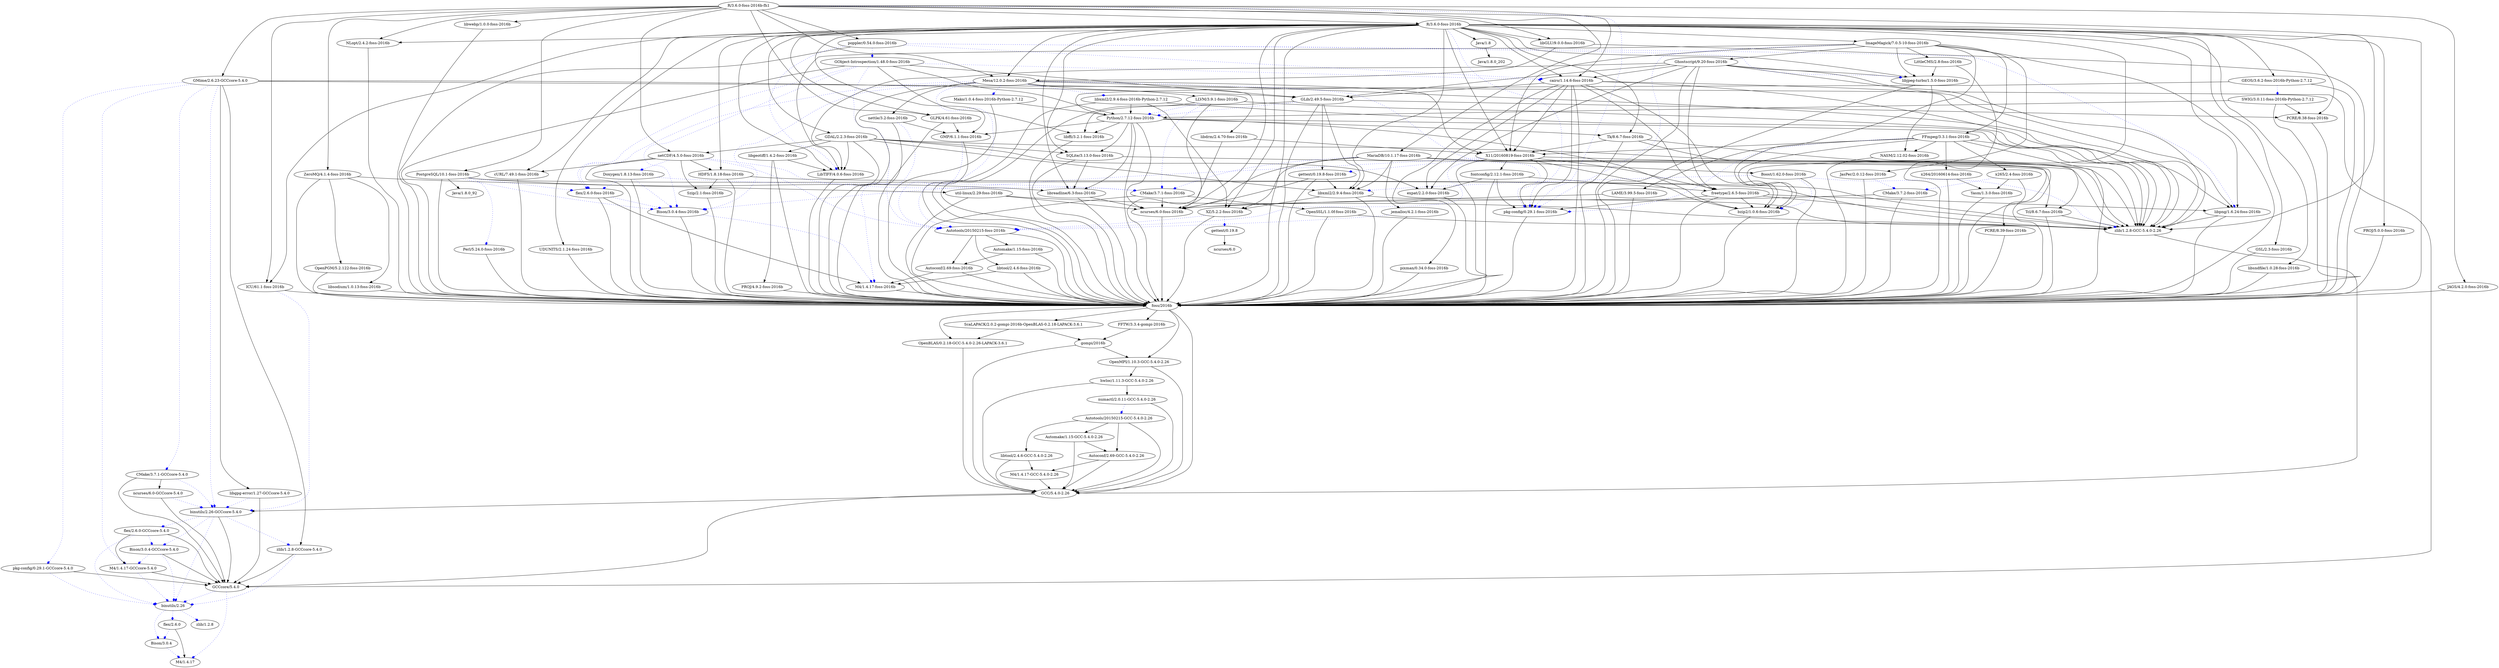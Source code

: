 digraph graphname {
"JAGS/4.2.0-foss-2016b";
"ImageMagick/7.0.5-10-foss-2016b";
"nettle/3.2-foss-2016b";
"Python/2.7.12-foss-2016b";
"M4/1.4.17";
"Yasm/1.3.0-foss-2016b";
"zlib/1.2.8";
"Bison/3.0.4";
"zlib/1.2.8-GCCcore-5.4.0";
"libtool/2.4.6-foss-2016b";
"Automake/1.15-foss-2016b";
"Java/1.8";
"pkg-config/0.29.1-foss-2016b";
"gettext/0.19.8";
"pkg-config/0.29.1-GCCcore-5.4.0";
"libwebp/1.0.0-foss-2016b";
"M4/1.4.17-GCCcore-5.4.0";
"GSL/2.3-foss-2016b";
"bzip2/1.0.6-foss-2016b";
"GMime/2.6.23-GCCcore-5.4.0";
"libtool/2.4.6-GCC-5.4.0-2.26";
"M4/1.4.17-GCC-5.4.0-2.26";
"ncurses/6.0-GCCcore-5.4.0";
"binutils/2.26";
"Bison/3.0.4-GCCcore-5.4.0";
"libsndfile/1.0.28-foss-2016b";
"binutils/2.26-GCCcore-5.4.0";
"ncurses/6.0";
"PROJ/4.9.2-foss-2016b";
"jemalloc/4.2.1-foss-2016b";
"GObject-Introspection/1.48.0-foss-2016b";
"util-linux/2.29-foss-2016b";
"OpenMPI/1.10.3-GCC-5.4.0-2.26";
"M4/1.4.17-foss-2016b";
"OpenPGM/5.2.122-foss-2016b";
"Ghostscript/9.20-foss-2016b";
"libGLU/9.0.0-foss-2016b";
"Autotools/20150215-GCC-5.4.0-2.26";
"Autotools/20150215-foss-2016b";
"Perl/5.24.0-foss-2016b";
"Tcl/8.6.7-foss-2016b";
"gompi/2016b";
"Autoconf/2.69-foss-2016b";
"PostgreSQL/10.1-foss-2016b";
"Mako/1.0.4-foss-2016b-Python-2.7.12";
"ScaLAPACK/2.0.2-gompi-2016b-OpenBLAS-0.2.18-LAPACK-3.6.1";
"Automake/1.15-GCC-5.4.0-2.26";
"SWIG/3.0.11-foss-2016b-Python-2.7.12";
"GCCcore/5.4.0";
"x264/20160614-foss-2016b";
"fontconfig/2.12.1-foss-2016b";
"netCDF/4.5.0-foss-2016b";
"GCC/5.4.0-2.26";
"GEOS/3.6.2-foss-2016b-Python-2.7.12";
"ZeroMQ/4.1.4-foss-2016b";
"GMP/6.1.1-foss-2016b";
"freetype/2.6.5-foss-2016b";
"flex/2.6.0";
"libreadline/6.3-foss-2016b";
"poppler/0.54.0-foss-2016b";
"flex/2.6.0-foss-2016b";
"x265/2.4-foss-2016b";
"pixman/0.34.0-foss-2016b";
"Bison/3.0.4-foss-2016b";
"Autoconf/2.69-GCC-5.4.0-2.26";
"CMake/3.7.1-foss-2016b";
"NLopt/2.4.2-foss-2016b";
"PCRE/8.38-foss-2016b";
"libgpg-error/1.27-GCCcore-5.4.0";
"LittleCMS/2.8-foss-2016b";
"GLib/2.49.5-foss-2016b";
"SQLite/3.13.0-foss-2016b";
"Java/1.8.0_92";
"JasPer/2.0.12-foss-2016b";
"libxml2/2.9.4-foss-2016b-Python-2.7.12";
"X11/20160819-foss-2016b";
"R/3.6.0-foss-2016b-fh1";
"PROJ/5.0.0-foss-2016b";
"CMake/3.7.1-GCCcore-5.4.0";
"Java/1.8.0_202";
"zlib/1.2.8-GCC-5.4.0-2.26";
"LLVM/3.9.1-foss-2016b";
"Szip/2.1-foss-2016b";
"libjpeg-turbo/1.5.0-foss-2016b";
"FFmpeg/3.3.1-foss-2016b";
"R/3.6.0-foss-2016b";
"cairo/1.14.6-foss-2016b";
"libpng/1.6.24-foss-2016b";
"Boost/1.62.0-foss-2016b";
"hwloc/1.11.3-GCC-5.4.0-2.26";
"UDUNITS/2.1.24-foss-2016b";
"GLPK/4.61-foss-2016b";
"Doxygen/1.8.13-foss-2016b";
"MariaDB/10.1.17-foss-2016b";
"CMake/3.7.2-foss-2016b";
"XZ/5.2.2-foss-2016b";
"LAME/3.99.5-foss-2016b";
"expat/2.2.0-foss-2016b";
"cURL/7.49.1-foss-2016b";
"libsodium/1.0.13-foss-2016b";
"GDAL/2.2.3-foss-2016b";
"Tk/8.6.7-foss-2016b";
"Mesa/12.0.2-foss-2016b";
"flex/2.6.0-GCCcore-5.4.0";
"PCRE/8.39-foss-2016b";
"HDF5/1.8.18-foss-2016b";
"libdrm/2.4.70-foss-2016b";
"libxml2/2.9.4-foss-2016b";
"ICU/61.1-foss-2016b";
"libffi/3.2.1-foss-2016b";
"NASM/2.12.02-foss-2016b";
"gettext/0.19.8-foss-2016b";
"foss/2016b";
"libgeotiff/1.4.2-foss-2016b";
"OpenSSL/1.1.0f-foss-2016b";
"numactl/2.0.11-GCC-5.4.0-2.26";
"ncurses/6.0-foss-2016b";
"FFTW/3.3.4-gompi-2016b";
"LibTIFF/4.0.6-foss-2016b";
"OpenBLAS/0.2.18-GCC-5.4.0-2.26-LAPACK-3.6.1";
"JAGS/4.2.0-foss-2016b" -> "foss/2016b";
"ImageMagick/7.0.5-10-foss-2016b" -> "bzip2/1.0.6-foss-2016b";
"ImageMagick/7.0.5-10-foss-2016b" -> "X11/20160819-foss-2016b";
"ImageMagick/7.0.5-10-foss-2016b" -> "Ghostscript/9.20-foss-2016b";
"ImageMagick/7.0.5-10-foss-2016b" -> "JasPer/2.0.12-foss-2016b";
"ImageMagick/7.0.5-10-foss-2016b" -> "libjpeg-turbo/1.5.0-foss-2016b";
"ImageMagick/7.0.5-10-foss-2016b" -> "LibTIFF/4.0.6-foss-2016b";
"ImageMagick/7.0.5-10-foss-2016b" -> "LittleCMS/2.8-foss-2016b";
"ImageMagick/7.0.5-10-foss-2016b" -> "FFmpeg/3.3.1-foss-2016b";
"ImageMagick/7.0.5-10-foss-2016b" -> "pkg-config/0.29.1-foss-2016b"  [color=blue, style=dotted, arrowhead=diamond];
"ImageMagick/7.0.5-10-foss-2016b" -> "foss/2016b";
"nettle/3.2-foss-2016b" -> "GMP/6.1.1-foss-2016b";
"nettle/3.2-foss-2016b" -> "M4/1.4.17-foss-2016b"  [color=blue, style=dotted, arrowhead=diamond];
"nettle/3.2-foss-2016b" -> "foss/2016b";
"Python/2.7.12-foss-2016b" -> "bzip2/1.0.6-foss-2016b";
"Python/2.7.12-foss-2016b" -> "zlib/1.2.8-GCC-5.4.0-2.26";
"Python/2.7.12-foss-2016b" -> "libreadline/6.3-foss-2016b";
"Python/2.7.12-foss-2016b" -> "ncurses/6.0-foss-2016b";
"Python/2.7.12-foss-2016b" -> "SQLite/3.13.0-foss-2016b";
"Python/2.7.12-foss-2016b" -> "Tk/8.6.7-foss-2016b";
"Python/2.7.12-foss-2016b" -> "GMP/6.1.1-foss-2016b";
"Python/2.7.12-foss-2016b" -> "libffi/3.2.1-foss-2016b";
"Python/2.7.12-foss-2016b" -> "foss/2016b";
"Yasm/1.3.0-foss-2016b" -> "foss/2016b";
"Bison/3.0.4" -> "M4/1.4.17"  [color=blue, style=dotted, arrowhead=diamond];
"zlib/1.2.8-GCCcore-5.4.0" -> "binutils/2.26"  [color=blue, style=dotted, arrowhead=diamond];
"zlib/1.2.8-GCCcore-5.4.0" -> "GCCcore/5.4.0";
"libtool/2.4.6-foss-2016b" -> "M4/1.4.17-foss-2016b";
"libtool/2.4.6-foss-2016b" -> "foss/2016b";
"Automake/1.15-foss-2016b" -> "Autoconf/2.69-foss-2016b";
"Automake/1.15-foss-2016b" -> "foss/2016b";
"Java/1.8" -> "Java/1.8.0_202";
"pkg-config/0.29.1-foss-2016b" -> "foss/2016b";
"gettext/0.19.8" -> "ncurses/6.0";
"pkg-config/0.29.1-GCCcore-5.4.0" -> "binutils/2.26"  [color=blue, style=dotted, arrowhead=diamond];
"pkg-config/0.29.1-GCCcore-5.4.0" -> "GCCcore/5.4.0";
"libwebp/1.0.0-foss-2016b" -> "foss/2016b";
"M4/1.4.17-GCCcore-5.4.0" -> "binutils/2.26"  [color=blue, style=dotted, arrowhead=diamond];
"M4/1.4.17-GCCcore-5.4.0" -> "GCCcore/5.4.0";
"GSL/2.3-foss-2016b" -> "foss/2016b";
"bzip2/1.0.6-foss-2016b" -> "foss/2016b";
"GMime/2.6.23-GCCcore-5.4.0" -> "GLib/2.49.5-foss-2016b";
"GMime/2.6.23-GCCcore-5.4.0" -> "zlib/1.2.8-GCCcore-5.4.0";
"GMime/2.6.23-GCCcore-5.4.0" -> "libgpg-error/1.27-GCCcore-5.4.0";
"GMime/2.6.23-GCCcore-5.4.0" -> "M4/1.4.17-GCCcore-5.4.0"  [color=blue, style=dotted, arrowhead=diamond];
"GMime/2.6.23-GCCcore-5.4.0" -> "CMake/3.7.1-GCCcore-5.4.0"  [color=blue, style=dotted, arrowhead=diamond];
"GMime/2.6.23-GCCcore-5.4.0" -> "binutils/2.26-GCCcore-5.4.0"  [color=blue, style=dotted, arrowhead=diamond];
"GMime/2.6.23-GCCcore-5.4.0" -> "pkg-config/0.29.1-GCCcore-5.4.0"  [color=blue, style=dotted, arrowhead=diamond];
"GMime/2.6.23-GCCcore-5.4.0" -> "GCCcore/5.4.0";
"libtool/2.4.6-GCC-5.4.0-2.26" -> "M4/1.4.17-GCC-5.4.0-2.26";
"libtool/2.4.6-GCC-5.4.0-2.26" -> "GCC/5.4.0-2.26";
"M4/1.4.17-GCC-5.4.0-2.26" -> "GCC/5.4.0-2.26";
"ncurses/6.0-GCCcore-5.4.0" -> "binutils/2.26-GCCcore-5.4.0"  [color=blue, style=dotted, arrowhead=diamond];
"ncurses/6.0-GCCcore-5.4.0" -> "GCCcore/5.4.0";
"binutils/2.26" -> "flex/2.6.0"  [color=blue, style=dotted, arrowhead=diamond];
"binutils/2.26" -> "Bison/3.0.4"  [color=blue, style=dotted, arrowhead=diamond];
"binutils/2.26" -> "zlib/1.2.8"  [color=blue, style=dotted, arrowhead=diamond];
"Bison/3.0.4-GCCcore-5.4.0" -> "M4/1.4.17-GCCcore-5.4.0"  [color=blue, style=dotted, arrowhead=diamond];
"Bison/3.0.4-GCCcore-5.4.0" -> "binutils/2.26"  [color=blue, style=dotted, arrowhead=diamond];
"Bison/3.0.4-GCCcore-5.4.0" -> "GCCcore/5.4.0";
"libsndfile/1.0.28-foss-2016b" -> "foss/2016b";
"binutils/2.26-GCCcore-5.4.0" -> "flex/2.6.0-GCCcore-5.4.0"  [color=blue, style=dotted, arrowhead=diamond];
"binutils/2.26-GCCcore-5.4.0" -> "Bison/3.0.4-GCCcore-5.4.0"  [color=blue, style=dotted, arrowhead=diamond];
"binutils/2.26-GCCcore-5.4.0" -> "zlib/1.2.8-GCCcore-5.4.0"  [color=blue, style=dotted, arrowhead=diamond];
"binutils/2.26-GCCcore-5.4.0" -> "binutils/2.26"  [color=blue, style=dotted, arrowhead=diamond];
"binutils/2.26-GCCcore-5.4.0" -> "GCCcore/5.4.0";
"PROJ/4.9.2-foss-2016b" -> "foss/2016b";
"jemalloc/4.2.1-foss-2016b" -> "Autotools/20150215-foss-2016b"  [color=blue, style=dotted, arrowhead=diamond];
"jemalloc/4.2.1-foss-2016b" -> "foss/2016b";
"GObject-Introspection/1.48.0-foss-2016b" -> "Python/2.7.12-foss-2016b";
"GObject-Introspection/1.48.0-foss-2016b" -> "GLib/2.49.5-foss-2016b";
"GObject-Introspection/1.48.0-foss-2016b" -> "libffi/3.2.1-foss-2016b";
"GObject-Introspection/1.48.0-foss-2016b" -> "Autotools/20150215-foss-2016b"  [color=blue, style=dotted, arrowhead=diamond];
"GObject-Introspection/1.48.0-foss-2016b" -> "flex/2.6.0-foss-2016b"  [color=blue, style=dotted, arrowhead=diamond];
"GObject-Introspection/1.48.0-foss-2016b" -> "Bison/3.0.4-foss-2016b"  [color=blue, style=dotted, arrowhead=diamond];
"GObject-Introspection/1.48.0-foss-2016b" -> "cairo/1.14.6-foss-2016b"  [color=blue, style=dotted, arrowhead=diamond];
"GObject-Introspection/1.48.0-foss-2016b" -> "foss/2016b";
"util-linux/2.29-foss-2016b" -> "ncurses/6.0-foss-2016b";
"util-linux/2.29-foss-2016b" -> "zlib/1.2.8-GCC-5.4.0-2.26";
"util-linux/2.29-foss-2016b" -> "foss/2016b";
"OpenMPI/1.10.3-GCC-5.4.0-2.26" -> "hwloc/1.11.3-GCC-5.4.0-2.26";
"OpenMPI/1.10.3-GCC-5.4.0-2.26" -> "GCC/5.4.0-2.26";
"M4/1.4.17-foss-2016b" -> "foss/2016b";
"OpenPGM/5.2.122-foss-2016b" -> "foss/2016b";
"Ghostscript/9.20-foss-2016b" -> "zlib/1.2.8-GCC-5.4.0-2.26";
"Ghostscript/9.20-foss-2016b" -> "libpng/1.6.24-foss-2016b";
"Ghostscript/9.20-foss-2016b" -> "freetype/2.6.5-foss-2016b";
"Ghostscript/9.20-foss-2016b" -> "libjpeg-turbo/1.5.0-foss-2016b";
"Ghostscript/9.20-foss-2016b" -> "expat/2.2.0-foss-2016b";
"Ghostscript/9.20-foss-2016b" -> "GLib/2.49.5-foss-2016b";
"Ghostscript/9.20-foss-2016b" -> "cairo/1.14.6-foss-2016b";
"Ghostscript/9.20-foss-2016b" -> "LibTIFF/4.0.6-foss-2016b";
"Ghostscript/9.20-foss-2016b" -> "foss/2016b";
"libGLU/9.0.0-foss-2016b" -> "Mesa/12.0.2-foss-2016b";
"libGLU/9.0.0-foss-2016b" -> "foss/2016b";
"Autotools/20150215-GCC-5.4.0-2.26" -> "Autoconf/2.69-GCC-5.4.0-2.26";
"Autotools/20150215-GCC-5.4.0-2.26" -> "Automake/1.15-GCC-5.4.0-2.26";
"Autotools/20150215-GCC-5.4.0-2.26" -> "libtool/2.4.6-GCC-5.4.0-2.26";
"Autotools/20150215-GCC-5.4.0-2.26" -> "GCC/5.4.0-2.26";
"Autotools/20150215-foss-2016b" -> "Autoconf/2.69-foss-2016b";
"Autotools/20150215-foss-2016b" -> "Automake/1.15-foss-2016b";
"Autotools/20150215-foss-2016b" -> "libtool/2.4.6-foss-2016b";
"Autotools/20150215-foss-2016b" -> "foss/2016b";
"Perl/5.24.0-foss-2016b" -> "foss/2016b";
"Tcl/8.6.7-foss-2016b" -> "zlib/1.2.8-GCC-5.4.0-2.26";
"Tcl/8.6.7-foss-2016b" -> "foss/2016b";
"gompi/2016b" -> "GCC/5.4.0-2.26";
"gompi/2016b" -> "OpenMPI/1.10.3-GCC-5.4.0-2.26";
"Autoconf/2.69-foss-2016b" -> "M4/1.4.17-foss-2016b";
"Autoconf/2.69-foss-2016b" -> "foss/2016b";
"PostgreSQL/10.1-foss-2016b" -> "Java/1.8.0_92";
"PostgreSQL/10.1-foss-2016b" -> "libreadline/6.3-foss-2016b";
"PostgreSQL/10.1-foss-2016b" -> "zlib/1.2.8-GCC-5.4.0-2.26";
"PostgreSQL/10.1-foss-2016b" -> "Bison/3.0.4-foss-2016b"  [color=blue, style=dotted, arrowhead=diamond];
"PostgreSQL/10.1-foss-2016b" -> "flex/2.6.0-foss-2016b"  [color=blue, style=dotted, arrowhead=diamond];
"PostgreSQL/10.1-foss-2016b" -> "Perl/5.24.0-foss-2016b"  [color=blue, style=dotted, arrowhead=diamond];
"PostgreSQL/10.1-foss-2016b" -> "foss/2016b";
"Mako/1.0.4-foss-2016b-Python-2.7.12" -> "Python/2.7.12-foss-2016b";
"Mako/1.0.4-foss-2016b-Python-2.7.12" -> "foss/2016b";
"ScaLAPACK/2.0.2-gompi-2016b-OpenBLAS-0.2.18-LAPACK-3.6.1" -> "OpenBLAS/0.2.18-GCC-5.4.0-2.26-LAPACK-3.6.1";
"ScaLAPACK/2.0.2-gompi-2016b-OpenBLAS-0.2.18-LAPACK-3.6.1" -> "gompi/2016b";
"Automake/1.15-GCC-5.4.0-2.26" -> "Autoconf/2.69-GCC-5.4.0-2.26";
"Automake/1.15-GCC-5.4.0-2.26" -> "GCC/5.4.0-2.26";
"SWIG/3.0.11-foss-2016b-Python-2.7.12" -> "Python/2.7.12-foss-2016b";
"SWIG/3.0.11-foss-2016b-Python-2.7.12" -> "PCRE/8.38-foss-2016b";
"SWIG/3.0.11-foss-2016b-Python-2.7.12" -> "foss/2016b";
"GCCcore/5.4.0" -> "binutils/2.26"  [color=blue, style=dotted, arrowhead=diamond];
"GCCcore/5.4.0" -> "M4/1.4.17"  [color=blue, style=dotted, arrowhead=diamond];
"x264/20160614-foss-2016b" -> "Yasm/1.3.0-foss-2016b";
"x264/20160614-foss-2016b" -> "foss/2016b";
"fontconfig/2.12.1-foss-2016b" -> "expat/2.2.0-foss-2016b";
"fontconfig/2.12.1-foss-2016b" -> "freetype/2.6.5-foss-2016b";
"fontconfig/2.12.1-foss-2016b" -> "pkg-config/0.29.1-foss-2016b";
"fontconfig/2.12.1-foss-2016b" -> "foss/2016b";
"netCDF/4.5.0-foss-2016b" -> "HDF5/1.8.18-foss-2016b";
"netCDF/4.5.0-foss-2016b" -> "cURL/7.49.1-foss-2016b";
"netCDF/4.5.0-foss-2016b" -> "Szip/2.1-foss-2016b";
"netCDF/4.5.0-foss-2016b" -> "Autotools/20150215-foss-2016b"  [color=blue, style=dotted, arrowhead=diamond];
"netCDF/4.5.0-foss-2016b" -> "CMake/3.7.1-foss-2016b"  [color=blue, style=dotted, arrowhead=diamond];
"netCDF/4.5.0-foss-2016b" -> "Doxygen/1.8.13-foss-2016b"  [color=blue, style=dotted, arrowhead=diamond];
"netCDF/4.5.0-foss-2016b" -> "foss/2016b";
"GCC/5.4.0-2.26" -> "GCCcore/5.4.0";
"GCC/5.4.0-2.26" -> "binutils/2.26-GCCcore-5.4.0";
"GEOS/3.6.2-foss-2016b-Python-2.7.12" -> "Python/2.7.12-foss-2016b";
"GEOS/3.6.2-foss-2016b-Python-2.7.12" -> "SWIG/3.0.11-foss-2016b-Python-2.7.12"  [color=blue, style=dotted, arrowhead=diamond];
"GEOS/3.6.2-foss-2016b-Python-2.7.12" -> "foss/2016b";
"ZeroMQ/4.1.4-foss-2016b" -> "OpenPGM/5.2.122-foss-2016b";
"ZeroMQ/4.1.4-foss-2016b" -> "util-linux/2.29-foss-2016b";
"ZeroMQ/4.1.4-foss-2016b" -> "libsodium/1.0.13-foss-2016b";
"ZeroMQ/4.1.4-foss-2016b" -> "foss/2016b";
"GMP/6.1.1-foss-2016b" -> "Autotools/20150215-foss-2016b"  [color=blue, style=dotted, arrowhead=diamond];
"GMP/6.1.1-foss-2016b" -> "foss/2016b";
"freetype/2.6.5-foss-2016b" -> "libpng/1.6.24-foss-2016b";
"freetype/2.6.5-foss-2016b" -> "bzip2/1.0.6-foss-2016b";
"freetype/2.6.5-foss-2016b" -> "zlib/1.2.8-GCC-5.4.0-2.26";
"freetype/2.6.5-foss-2016b" -> "pkg-config/0.29.1-foss-2016b";
"freetype/2.6.5-foss-2016b" -> "foss/2016b";
"flex/2.6.0" -> "M4/1.4.17";
"flex/2.6.0" -> "Bison/3.0.4"  [color=blue, style=dotted, arrowhead=diamond];
"libreadline/6.3-foss-2016b" -> "ncurses/6.0-foss-2016b";
"libreadline/6.3-foss-2016b" -> "foss/2016b";
"poppler/0.54.0-foss-2016b" -> "cairo/1.14.6-foss-2016b"  [color=blue, style=dotted, arrowhead=diamond];
"poppler/0.54.0-foss-2016b" -> "GObject-Introspection/1.48.0-foss-2016b"  [color=blue, style=dotted, arrowhead=diamond];
"poppler/0.54.0-foss-2016b" -> "libjpeg-turbo/1.5.0-foss-2016b"  [color=blue, style=dotted, arrowhead=diamond];
"poppler/0.54.0-foss-2016b" -> "libpng/1.6.24-foss-2016b"  [color=blue, style=dotted, arrowhead=diamond];
"poppler/0.54.0-foss-2016b" -> "LibTIFF/4.0.6-foss-2016b"  [color=blue, style=dotted, arrowhead=diamond];
"poppler/0.54.0-foss-2016b" -> "foss/2016b";
"flex/2.6.0-foss-2016b" -> "M4/1.4.17-foss-2016b";
"flex/2.6.0-foss-2016b" -> "Bison/3.0.4-foss-2016b"  [color=blue, style=dotted, arrowhead=diamond];
"flex/2.6.0-foss-2016b" -> "foss/2016b";
"x265/2.4-foss-2016b" -> "Yasm/1.3.0-foss-2016b";
"x265/2.4-foss-2016b" -> "CMake/3.7.2-foss-2016b"  [color=blue, style=dotted, arrowhead=diamond];
"x265/2.4-foss-2016b" -> "foss/2016b";
"pixman/0.34.0-foss-2016b" -> "foss/2016b";
"Bison/3.0.4-foss-2016b" -> "M4/1.4.17-foss-2016b"  [color=blue, style=dotted, arrowhead=diamond];
"Bison/3.0.4-foss-2016b" -> "foss/2016b";
"Autoconf/2.69-GCC-5.4.0-2.26" -> "M4/1.4.17-GCC-5.4.0-2.26";
"Autoconf/2.69-GCC-5.4.0-2.26" -> "GCC/5.4.0-2.26";
"CMake/3.7.1-foss-2016b" -> "ncurses/6.0-foss-2016b";
"CMake/3.7.1-foss-2016b" -> "OpenSSL/1.1.0f-foss-2016b";
"CMake/3.7.1-foss-2016b" -> "foss/2016b";
"NLopt/2.4.2-foss-2016b" -> "foss/2016b";
"PCRE/8.38-foss-2016b" -> "foss/2016b";
"libgpg-error/1.27-GCCcore-5.4.0" -> "binutils/2.26-GCCcore-5.4.0"  [color=blue, style=dotted, arrowhead=diamond];
"libgpg-error/1.27-GCCcore-5.4.0" -> "GCCcore/5.4.0";
"LittleCMS/2.8-foss-2016b" -> "libjpeg-turbo/1.5.0-foss-2016b";
"LittleCMS/2.8-foss-2016b" -> "foss/2016b";
"GLib/2.49.5-foss-2016b" -> "libffi/3.2.1-foss-2016b";
"GLib/2.49.5-foss-2016b" -> "gettext/0.19.8-foss-2016b";
"GLib/2.49.5-foss-2016b" -> "libxml2/2.9.4-foss-2016b";
"GLib/2.49.5-foss-2016b" -> "PCRE/8.38-foss-2016b";
"GLib/2.49.5-foss-2016b" -> "Python/2.7.12-foss-2016b"  [color=blue, style=dotted, arrowhead=diamond];
"GLib/2.49.5-foss-2016b" -> "foss/2016b";
"SQLite/3.13.0-foss-2016b" -> "libreadline/6.3-foss-2016b";
"SQLite/3.13.0-foss-2016b" -> "Tcl/8.6.7-foss-2016b";
"SQLite/3.13.0-foss-2016b" -> "foss/2016b";
"JasPer/2.0.12-foss-2016b" -> "CMake/3.7.2-foss-2016b"  [color=blue, style=dotted, arrowhead=diamond];
"JasPer/2.0.12-foss-2016b" -> "foss/2016b";
"libxml2/2.9.4-foss-2016b-Python-2.7.12" -> "zlib/1.2.8-GCC-5.4.0-2.26";
"libxml2/2.9.4-foss-2016b-Python-2.7.12" -> "XZ/5.2.2-foss-2016b";
"libxml2/2.9.4-foss-2016b-Python-2.7.12" -> "Python/2.7.12-foss-2016b";
"libxml2/2.9.4-foss-2016b-Python-2.7.12" -> "foss/2016b";
"X11/20160819-foss-2016b" -> "freetype/2.6.5-foss-2016b";
"X11/20160819-foss-2016b" -> "fontconfig/2.12.1-foss-2016b";
"X11/20160819-foss-2016b" -> "zlib/1.2.8-GCC-5.4.0-2.26";
"X11/20160819-foss-2016b" -> "bzip2/1.0.6-foss-2016b";
"X11/20160819-foss-2016b" -> "pkg-config/0.29.1-foss-2016b";
"X11/20160819-foss-2016b" -> "Autotools/20150215-foss-2016b"  [color=blue, style=dotted, arrowhead=diamond];
"X11/20160819-foss-2016b" -> "Bison/3.0.4-foss-2016b"  [color=blue, style=dotted, arrowhead=diamond];
"X11/20160819-foss-2016b" -> "gettext/0.19.8-foss-2016b"  [color=blue, style=dotted, arrowhead=diamond];
"X11/20160819-foss-2016b" -> "foss/2016b";
"R/3.6.0-foss-2016b-fh1" -> "R/3.6.0-foss-2016b";
"R/3.6.0-foss-2016b-fh1" -> "libwebp/1.0.0-foss-2016b";
"R/3.6.0-foss-2016b-fh1" -> "PostgreSQL/10.1-foss-2016b";
"R/3.6.0-foss-2016b-fh1" -> "MariaDB/10.1.17-foss-2016b";
"R/3.6.0-foss-2016b-fh1" -> "JAGS/4.2.0-foss-2016b";
"R/3.6.0-foss-2016b-fh1" -> "GLPK/4.61-foss-2016b";
"R/3.6.0-foss-2016b-fh1" -> "poppler/0.54.0-foss-2016b";
"R/3.6.0-foss-2016b-fh1" -> "GMime/2.6.23-GCCcore-5.4.0";
"R/3.6.0-foss-2016b-fh1" -> "NLopt/2.4.2-foss-2016b";
"R/3.6.0-foss-2016b-fh1" -> "libGLU/9.0.0-foss-2016b";
"R/3.6.0-foss-2016b-fh1" -> "Mesa/12.0.2-foss-2016b";
"R/3.6.0-foss-2016b-fh1" -> "cairo/1.14.6-foss-2016b";
"R/3.6.0-foss-2016b-fh1" -> "ICU/61.1-foss-2016b";
"R/3.6.0-foss-2016b-fh1" -> "netCDF/4.5.0-foss-2016b";
"R/3.6.0-foss-2016b-fh1" -> "ZeroMQ/4.1.4-foss-2016b";
"R/3.6.0-foss-2016b-fh1" -> "pkg-config/0.29.1-foss-2016b"  [color=blue, style=dotted, arrowhead=diamond];
"R/3.6.0-foss-2016b-fh1" -> "foss/2016b";
"PROJ/5.0.0-foss-2016b" -> "foss/2016b";
"CMake/3.7.1-GCCcore-5.4.0" -> "ncurses/6.0-GCCcore-5.4.0";
"CMake/3.7.1-GCCcore-5.4.0" -> "binutils/2.26-GCCcore-5.4.0"  [color=blue, style=dotted, arrowhead=diamond];
"CMake/3.7.1-GCCcore-5.4.0" -> "GCCcore/5.4.0";
"zlib/1.2.8-GCC-5.4.0-2.26" -> "GCC/5.4.0-2.26";
"LLVM/3.9.1-foss-2016b" -> "ncurses/6.0-foss-2016b";
"LLVM/3.9.1-foss-2016b" -> "zlib/1.2.8-GCC-5.4.0-2.26";
"LLVM/3.9.1-foss-2016b" -> "CMake/3.7.1-foss-2016b"  [color=blue, style=dotted, arrowhead=diamond];
"LLVM/3.9.1-foss-2016b" -> "Python/2.7.12-foss-2016b"  [color=blue, style=dotted, arrowhead=diamond];
"LLVM/3.9.1-foss-2016b" -> "foss/2016b";
"Szip/2.1-foss-2016b" -> "foss/2016b";
"libjpeg-turbo/1.5.0-foss-2016b" -> "NASM/2.12.02-foss-2016b";
"libjpeg-turbo/1.5.0-foss-2016b" -> "foss/2016b";
"FFmpeg/3.3.1-foss-2016b" -> "NASM/2.12.02-foss-2016b";
"FFmpeg/3.3.1-foss-2016b" -> "zlib/1.2.8-GCC-5.4.0-2.26";
"FFmpeg/3.3.1-foss-2016b" -> "bzip2/1.0.6-foss-2016b";
"FFmpeg/3.3.1-foss-2016b" -> "x264/20160614-foss-2016b";
"FFmpeg/3.3.1-foss-2016b" -> "x265/2.4-foss-2016b";
"FFmpeg/3.3.1-foss-2016b" -> "LAME/3.99.5-foss-2016b";
"FFmpeg/3.3.1-foss-2016b" -> "X11/20160819-foss-2016b";
"FFmpeg/3.3.1-foss-2016b" -> "pkg-config/0.29.1-foss-2016b"  [color=blue, style=dotted, arrowhead=diamond];
"FFmpeg/3.3.1-foss-2016b" -> "foss/2016b";
"R/3.6.0-foss-2016b" -> "X11/20160819-foss-2016b";
"R/3.6.0-foss-2016b" -> "Mesa/12.0.2-foss-2016b";
"R/3.6.0-foss-2016b" -> "libGLU/9.0.0-foss-2016b";
"R/3.6.0-foss-2016b" -> "cairo/1.14.6-foss-2016b";
"R/3.6.0-foss-2016b" -> "libreadline/6.3-foss-2016b";
"R/3.6.0-foss-2016b" -> "ncurses/6.0-foss-2016b";
"R/3.6.0-foss-2016b" -> "bzip2/1.0.6-foss-2016b";
"R/3.6.0-foss-2016b" -> "XZ/5.2.2-foss-2016b";
"R/3.6.0-foss-2016b" -> "zlib/1.2.8-GCC-5.4.0-2.26";
"R/3.6.0-foss-2016b" -> "SQLite/3.13.0-foss-2016b";
"R/3.6.0-foss-2016b" -> "PCRE/8.38-foss-2016b";
"R/3.6.0-foss-2016b" -> "libpng/1.6.24-foss-2016b";
"R/3.6.0-foss-2016b" -> "libjpeg-turbo/1.5.0-foss-2016b";
"R/3.6.0-foss-2016b" -> "LibTIFF/4.0.6-foss-2016b";
"R/3.6.0-foss-2016b" -> "Java/1.8";
"R/3.6.0-foss-2016b" -> "Tk/8.6.7-foss-2016b";
"R/3.6.0-foss-2016b" -> "cURL/7.49.1-foss-2016b";
"R/3.6.0-foss-2016b" -> "libxml2/2.9.4-foss-2016b";
"R/3.6.0-foss-2016b" -> "GEOS/3.6.2-foss-2016b-Python-2.7.12";
"R/3.6.0-foss-2016b" -> "GDAL/2.2.3-foss-2016b";
"R/3.6.0-foss-2016b" -> "PROJ/5.0.0-foss-2016b";
"R/3.6.0-foss-2016b" -> "GMP/6.1.1-foss-2016b";
"R/3.6.0-foss-2016b" -> "GLPK/4.61-foss-2016b";
"R/3.6.0-foss-2016b" -> "NLopt/2.4.2-foss-2016b";
"R/3.6.0-foss-2016b" -> "libsndfile/1.0.28-foss-2016b";
"R/3.6.0-foss-2016b" -> "ICU/61.1-foss-2016b";
"R/3.6.0-foss-2016b" -> "HDF5/1.8.18-foss-2016b";
"R/3.6.0-foss-2016b" -> "UDUNITS/2.1.24-foss-2016b";
"R/3.6.0-foss-2016b" -> "GSL/2.3-foss-2016b";
"R/3.6.0-foss-2016b" -> "ImageMagick/7.0.5-10-foss-2016b";
"R/3.6.0-foss-2016b" -> "pkg-config/0.29.1-foss-2016b"  [color=blue, style=dotted, arrowhead=diamond];
"R/3.6.0-foss-2016b" -> "foss/2016b";
"cairo/1.14.6-foss-2016b" -> "pkg-config/0.29.1-foss-2016b";
"cairo/1.14.6-foss-2016b" -> "bzip2/1.0.6-foss-2016b";
"cairo/1.14.6-foss-2016b" -> "zlib/1.2.8-GCC-5.4.0-2.26";
"cairo/1.14.6-foss-2016b" -> "libpng/1.6.24-foss-2016b";
"cairo/1.14.6-foss-2016b" -> "freetype/2.6.5-foss-2016b";
"cairo/1.14.6-foss-2016b" -> "pixman/0.34.0-foss-2016b";
"cairo/1.14.6-foss-2016b" -> "expat/2.2.0-foss-2016b";
"cairo/1.14.6-foss-2016b" -> "GLib/2.49.5-foss-2016b";
"cairo/1.14.6-foss-2016b" -> "X11/20160819-foss-2016b";
"cairo/1.14.6-foss-2016b" -> "foss/2016b";
"libpng/1.6.24-foss-2016b" -> "zlib/1.2.8-GCC-5.4.0-2.26";
"libpng/1.6.24-foss-2016b" -> "foss/2016b";
"Boost/1.62.0-foss-2016b" -> "bzip2/1.0.6-foss-2016b"  [color=blue, style=dotted, arrowhead=diamond];
"Boost/1.62.0-foss-2016b" -> "libxml2/2.9.4-foss-2016b"  [color=blue, style=dotted, arrowhead=diamond];
"Boost/1.62.0-foss-2016b" -> "zlib/1.2.8-GCC-5.4.0-2.26"  [color=blue, style=dotted, arrowhead=diamond];
"Boost/1.62.0-foss-2016b" -> "foss/2016b";
"hwloc/1.11.3-GCC-5.4.0-2.26" -> "numactl/2.0.11-GCC-5.4.0-2.26";
"hwloc/1.11.3-GCC-5.4.0-2.26" -> "GCC/5.4.0-2.26";
"UDUNITS/2.1.24-foss-2016b" -> "foss/2016b";
"GLPK/4.61-foss-2016b" -> "GMP/6.1.1-foss-2016b";
"GLPK/4.61-foss-2016b" -> "foss/2016b";
"Doxygen/1.8.13-foss-2016b" -> "CMake/3.7.1-foss-2016b"  [color=blue, style=dotted, arrowhead=diamond];
"Doxygen/1.8.13-foss-2016b" -> "flex/2.6.0-foss-2016b"  [color=blue, style=dotted, arrowhead=diamond];
"Doxygen/1.8.13-foss-2016b" -> "Bison/3.0.4-foss-2016b"  [color=blue, style=dotted, arrowhead=diamond];
"Doxygen/1.8.13-foss-2016b" -> "foss/2016b";
"MariaDB/10.1.17-foss-2016b" -> "zlib/1.2.8-GCC-5.4.0-2.26";
"MariaDB/10.1.17-foss-2016b" -> "ncurses/6.0-foss-2016b";
"MariaDB/10.1.17-foss-2016b" -> "jemalloc/4.2.1-foss-2016b";
"MariaDB/10.1.17-foss-2016b" -> "PCRE/8.39-foss-2016b";
"MariaDB/10.1.17-foss-2016b" -> "XZ/5.2.2-foss-2016b";
"MariaDB/10.1.17-foss-2016b" -> "Boost/1.62.0-foss-2016b";
"MariaDB/10.1.17-foss-2016b" -> "libxml2/2.9.4-foss-2016b";
"MariaDB/10.1.17-foss-2016b" -> "CMake/3.7.1-foss-2016b"  [color=blue, style=dotted, arrowhead=diamond];
"MariaDB/10.1.17-foss-2016b" -> "foss/2016b";
"CMake/3.7.2-foss-2016b" -> "ncurses/6.0-foss-2016b";
"CMake/3.7.2-foss-2016b" -> "foss/2016b";
"XZ/5.2.2-foss-2016b" -> "Autotools/20150215-foss-2016b"  [color=blue, style=dotted, arrowhead=diamond];
"XZ/5.2.2-foss-2016b" -> "gettext/0.19.8"  [color=blue, style=dotted, arrowhead=diamond];
"XZ/5.2.2-foss-2016b" -> "foss/2016b";
"LAME/3.99.5-foss-2016b" -> "ncurses/6.0-foss-2016b";
"LAME/3.99.5-foss-2016b" -> "foss/2016b";
"expat/2.2.0-foss-2016b" -> "foss/2016b";
"cURL/7.49.1-foss-2016b" -> "foss/2016b";
"libsodium/1.0.13-foss-2016b" -> "foss/2016b";
"GDAL/2.2.3-foss-2016b" -> "netCDF/4.5.0-foss-2016b";
"GDAL/2.2.3-foss-2016b" -> "expat/2.2.0-foss-2016b";
"GDAL/2.2.3-foss-2016b" -> "libxml2/2.9.4-foss-2016b";
"GDAL/2.2.3-foss-2016b" -> "zlib/1.2.8-GCC-5.4.0-2.26";
"GDAL/2.2.3-foss-2016b" -> "SQLite/3.13.0-foss-2016b";
"GDAL/2.2.3-foss-2016b" -> "LibTIFF/4.0.6-foss-2016b";
"GDAL/2.2.3-foss-2016b" -> "libgeotiff/1.4.2-foss-2016b";
"GDAL/2.2.3-foss-2016b" -> "foss/2016b";
"Tk/8.6.7-foss-2016b" -> "Tcl/8.6.7-foss-2016b";
"Tk/8.6.7-foss-2016b" -> "X11/20160819-foss-2016b";
"Tk/8.6.7-foss-2016b" -> "zlib/1.2.8-GCC-5.4.0-2.26";
"Tk/8.6.7-foss-2016b" -> "foss/2016b";
"Mesa/12.0.2-foss-2016b" -> "zlib/1.2.8-GCC-5.4.0-2.26";
"Mesa/12.0.2-foss-2016b" -> "nettle/3.2-foss-2016b";
"Mesa/12.0.2-foss-2016b" -> "libdrm/2.4.70-foss-2016b";
"Mesa/12.0.2-foss-2016b" -> "LLVM/3.9.1-foss-2016b";
"Mesa/12.0.2-foss-2016b" -> "X11/20160819-foss-2016b";
"Mesa/12.0.2-foss-2016b" -> "flex/2.6.0-foss-2016b"  [color=blue, style=dotted, arrowhead=diamond];
"Mesa/12.0.2-foss-2016b" -> "Bison/3.0.4-foss-2016b"  [color=blue, style=dotted, arrowhead=diamond];
"Mesa/12.0.2-foss-2016b" -> "Autotools/20150215-foss-2016b"  [color=blue, style=dotted, arrowhead=diamond];
"Mesa/12.0.2-foss-2016b" -> "pkg-config/0.29.1-foss-2016b"  [color=blue, style=dotted, arrowhead=diamond];
"Mesa/12.0.2-foss-2016b" -> "Mako/1.0.4-foss-2016b-Python-2.7.12"  [color=blue, style=dotted, arrowhead=diamond];
"Mesa/12.0.2-foss-2016b" -> "libxml2/2.9.4-foss-2016b-Python-2.7.12"  [color=blue, style=dotted, arrowhead=diamond];
"Mesa/12.0.2-foss-2016b" -> "foss/2016b";
"flex/2.6.0-GCCcore-5.4.0" -> "M4/1.4.17-GCCcore-5.4.0";
"flex/2.6.0-GCCcore-5.4.0" -> "Bison/3.0.4-GCCcore-5.4.0"  [color=blue, style=dotted, arrowhead=diamond];
"flex/2.6.0-GCCcore-5.4.0" -> "binutils/2.26"  [color=blue, style=dotted, arrowhead=diamond];
"flex/2.6.0-GCCcore-5.4.0" -> "GCCcore/5.4.0";
"PCRE/8.39-foss-2016b" -> "foss/2016b";
"HDF5/1.8.18-foss-2016b" -> "zlib/1.2.8-GCC-5.4.0-2.26";
"HDF5/1.8.18-foss-2016b" -> "Szip/2.1-foss-2016b";
"HDF5/1.8.18-foss-2016b" -> "foss/2016b";
"libdrm/2.4.70-foss-2016b" -> "X11/20160819-foss-2016b";
"libdrm/2.4.70-foss-2016b" -> "foss/2016b";
"libxml2/2.9.4-foss-2016b" -> "zlib/1.2.8-GCC-5.4.0-2.26";
"libxml2/2.9.4-foss-2016b" -> "XZ/5.2.2-foss-2016b";
"libxml2/2.9.4-foss-2016b" -> "foss/2016b";
"ICU/61.1-foss-2016b" -> "binutils/2.26-GCCcore-5.4.0"  [color=blue, style=dotted, arrowhead=diamond];
"ICU/61.1-foss-2016b" -> "foss/2016b";
"libffi/3.2.1-foss-2016b" -> "foss/2016b";
"NASM/2.12.02-foss-2016b" -> "foss/2016b";
"gettext/0.19.8-foss-2016b" -> "libxml2/2.9.4-foss-2016b";
"gettext/0.19.8-foss-2016b" -> "ncurses/6.0-foss-2016b";
"gettext/0.19.8-foss-2016b" -> "foss/2016b";
"foss/2016b" -> "GCC/5.4.0-2.26";
"foss/2016b" -> "OpenMPI/1.10.3-GCC-5.4.0-2.26";
"foss/2016b" -> "OpenBLAS/0.2.18-GCC-5.4.0-2.26-LAPACK-3.6.1";
"foss/2016b" -> "FFTW/3.3.4-gompi-2016b";
"foss/2016b" -> "ScaLAPACK/2.0.2-gompi-2016b-OpenBLAS-0.2.18-LAPACK-3.6.1";
"libgeotiff/1.4.2-foss-2016b" -> "PROJ/4.9.2-foss-2016b";
"libgeotiff/1.4.2-foss-2016b" -> "LibTIFF/4.0.6-foss-2016b";
"libgeotiff/1.4.2-foss-2016b" -> "foss/2016b";
"OpenSSL/1.1.0f-foss-2016b" -> "zlib/1.2.8-GCC-5.4.0-2.26";
"OpenSSL/1.1.0f-foss-2016b" -> "foss/2016b";
"numactl/2.0.11-GCC-5.4.0-2.26" -> "Autotools/20150215-GCC-5.4.0-2.26"  [color=blue, style=dotted, arrowhead=diamond];
"numactl/2.0.11-GCC-5.4.0-2.26" -> "GCC/5.4.0-2.26";
"ncurses/6.0-foss-2016b" -> "foss/2016b";
"FFTW/3.3.4-gompi-2016b" -> "gompi/2016b";
"LibTIFF/4.0.6-foss-2016b" -> "foss/2016b";
"OpenBLAS/0.2.18-GCC-5.4.0-2.26-LAPACK-3.6.1" -> "GCC/5.4.0-2.26";
}
